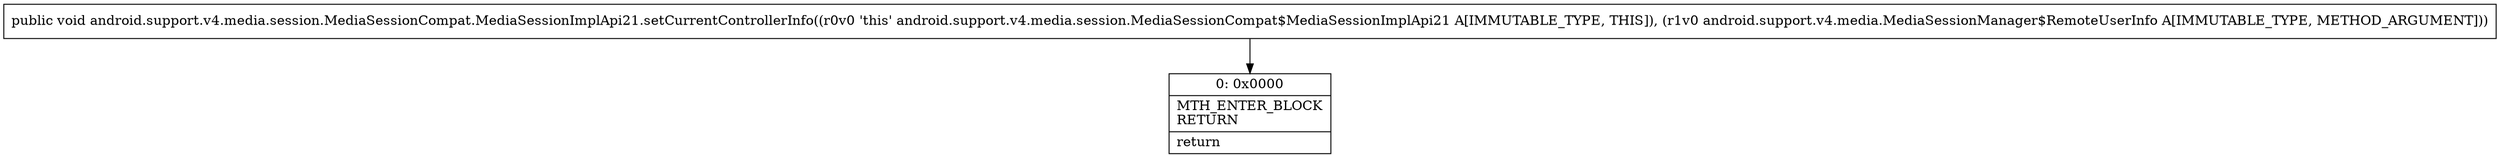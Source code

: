 digraph "CFG forandroid.support.v4.media.session.MediaSessionCompat.MediaSessionImplApi21.setCurrentControllerInfo(Landroid\/support\/v4\/media\/MediaSessionManager$RemoteUserInfo;)V" {
Node_0 [shape=record,label="{0\:\ 0x0000|MTH_ENTER_BLOCK\lRETURN\l|return\l}"];
MethodNode[shape=record,label="{public void android.support.v4.media.session.MediaSessionCompat.MediaSessionImplApi21.setCurrentControllerInfo((r0v0 'this' android.support.v4.media.session.MediaSessionCompat$MediaSessionImplApi21 A[IMMUTABLE_TYPE, THIS]), (r1v0 android.support.v4.media.MediaSessionManager$RemoteUserInfo A[IMMUTABLE_TYPE, METHOD_ARGUMENT])) }"];
MethodNode -> Node_0;
}

